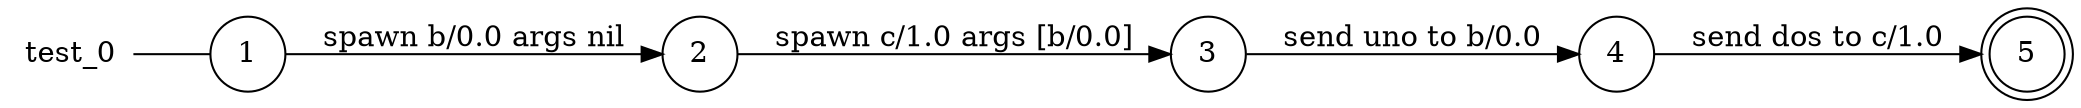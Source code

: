 digraph test_0 {
	rankdir="LR";
	n_0 [label="test_0", shape="plaintext"];
	n_1 [id="5", shape=circle, label="3"];
	n_2 [id="1", shape=circle, label="1"];
	n_0 -> n_2 [arrowhead=none];
	n_3 [id="2", shape=circle, label="2"];
	n_4 [id="4", shape=doublecircle, label="5"];
	n_5 [id="3", shape=circle, label="4"];

	n_2 -> n_3 [id="[$e|1]", label="spawn b/0.0 args nil"];
	n_5 -> n_4 [id="[$e|3]", label="send dos to c/1.0"];
	n_1 -> n_5 [id="[$e|0]", label="send uno to b/0.0"];
	n_3 -> n_1 [id="[$e|2]", label="spawn c/1.0 args [b/0.0]"];
}
